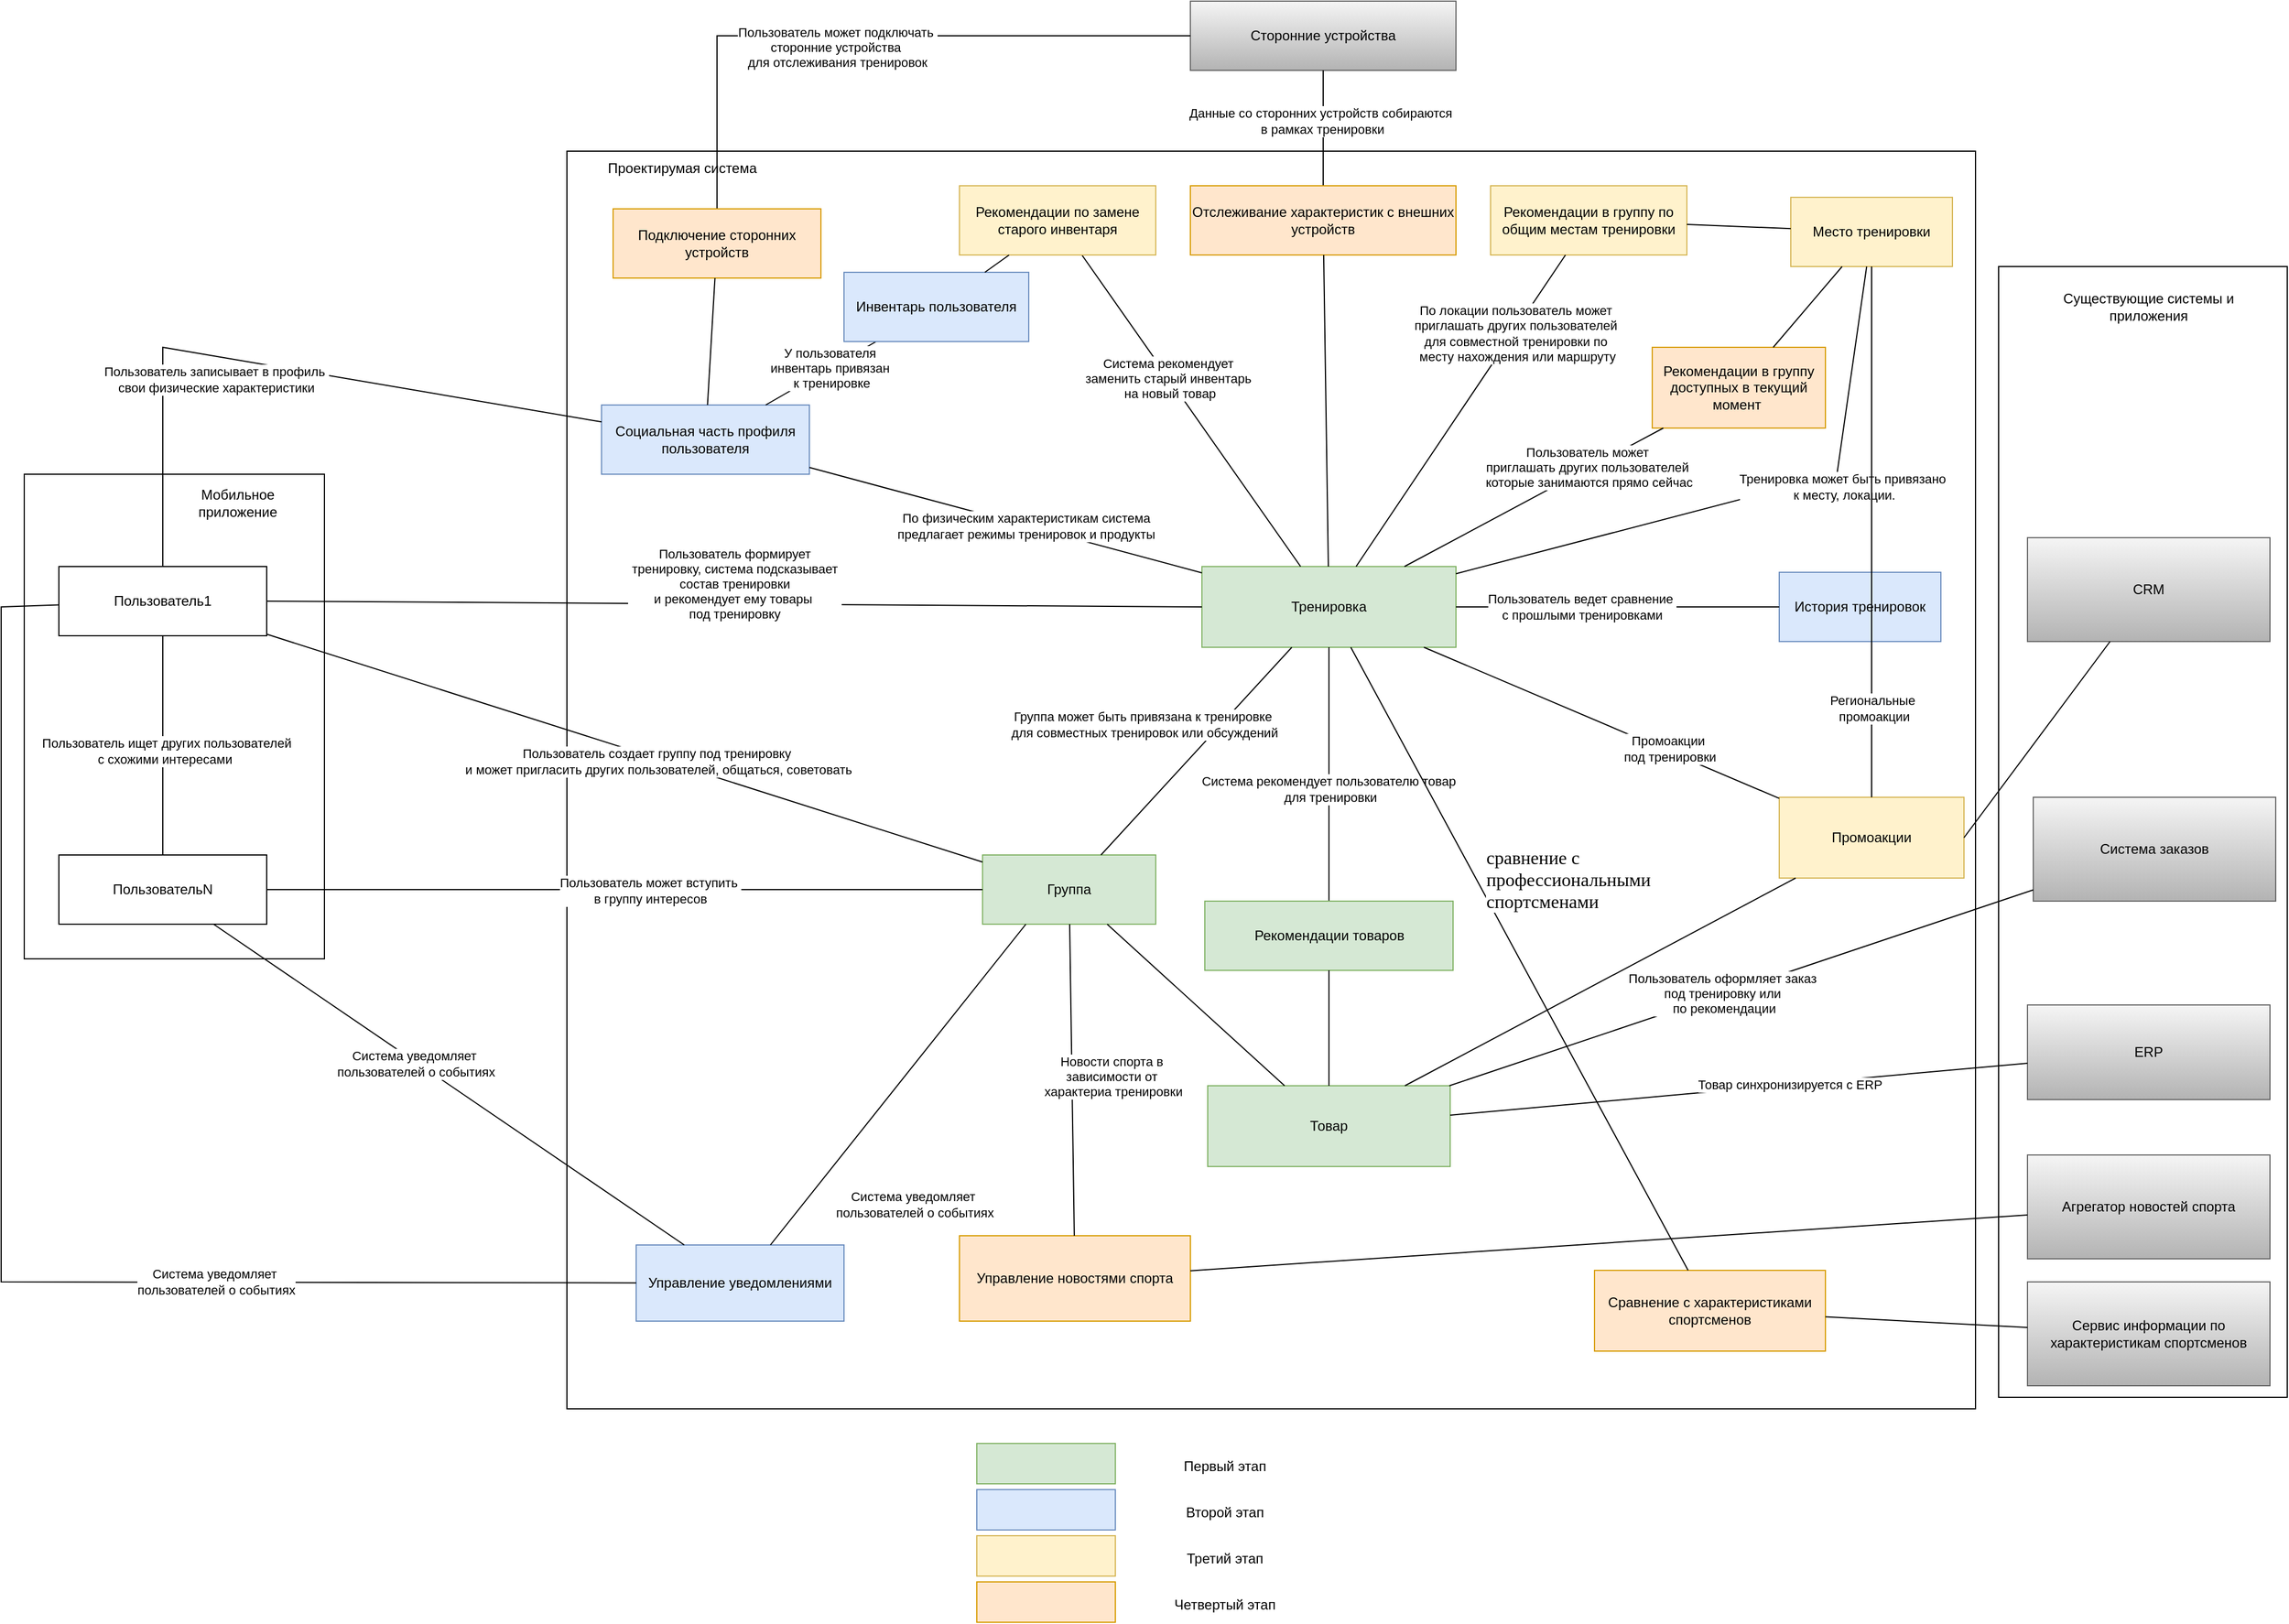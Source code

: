 <mxfile version="28.0.6">
  <diagram id="knsnF6ObBRKme7ACtTA0" name="Страница 1">
    <mxGraphModel dx="2479" dy="1792" grid="1" gridSize="10" guides="1" tooltips="1" connect="1" arrows="1" fold="1" page="1" pageScale="1" pageWidth="1169" pageHeight="827" math="0" shadow="0">
      <root>
        <mxCell id="0" />
        <mxCell id="1" parent="0" />
        <mxCell id="5rGbsbJMOas40W4paa9o-69" value="" style="rounded=0;whiteSpace=wrap;html=1;" vertex="1" parent="1">
          <mxGeometry x="1190" y="-500" width="250" height="980" as="geometry" />
        </mxCell>
        <mxCell id="5rGbsbJMOas40W4paa9o-66" value="" style="rounded=0;whiteSpace=wrap;html=1;" vertex="1" parent="1">
          <mxGeometry x="-520" y="-320" width="260" height="420" as="geometry" />
        </mxCell>
        <mxCell id="5rGbsbJMOas40W4paa9o-63" value="" style="rounded=0;whiteSpace=wrap;html=1;" vertex="1" parent="1">
          <mxGeometry x="-50" y="-600" width="1220" height="1090" as="geometry" />
        </mxCell>
        <mxCell id="uNtTc-Wmph4pzVrM2ROG-3" value="Тренировка" style="rounded=0;whiteSpace=wrap;html=1;fillColor=#d5e8d4;strokeColor=#82b366;" parent="1" vertex="1">
          <mxGeometry x="500" y="-240" width="220" height="70" as="geometry" />
        </mxCell>
        <mxCell id="uNtTc-Wmph4pzVrM2ROG-4" value="Группа" style="rounded=0;whiteSpace=wrap;html=1;fillColor=#d5e8d4;strokeColor=#82b366;" parent="1" vertex="1">
          <mxGeometry x="310" y="10" width="150" height="60" as="geometry" />
        </mxCell>
        <mxCell id="Q4NwFkbrb7sqt-uBTXur-2" value="Товар" style="rounded=0;whiteSpace=wrap;html=1;fillColor=#d5e8d4;strokeColor=#82b366;" parent="1" vertex="1">
          <mxGeometry x="505" y="210" width="210" height="70" as="geometry" />
        </mxCell>
        <mxCell id="Q4NwFkbrb7sqt-uBTXur-11" value="ERP" style="rounded=0;whiteSpace=wrap;html=1;fillColor=#f5f5f5;strokeColor=#666666;gradientColor=#b3b3b3;" parent="1" vertex="1">
          <mxGeometry x="1215" y="140" width="210" height="82" as="geometry" />
        </mxCell>
        <mxCell id="Q4NwFkbrb7sqt-uBTXur-12" value="" style="endArrow=none;html=1;rounded=0;" parent="1" source="Q4NwFkbrb7sqt-uBTXur-2" target="Q4NwFkbrb7sqt-uBTXur-11" edge="1">
          <mxGeometry width="50" height="50" relative="1" as="geometry">
            <mxPoint x="450" y="290" as="sourcePoint" />
            <mxPoint x="500" y="240" as="targetPoint" />
          </mxGeometry>
        </mxCell>
        <mxCell id="DbaH6nA7okpj-h0mhGXv-4" value="Товар синхронизируется с ERP" style="edgeLabel;html=1;align=center;verticalAlign=middle;resizable=0;points=[];" parent="Q4NwFkbrb7sqt-uBTXur-12" vertex="1" connectable="0">
          <mxGeometry x="0.178" y="1" relative="1" as="geometry">
            <mxPoint y="1" as="offset" />
          </mxGeometry>
        </mxCell>
        <mxCell id="Q4NwFkbrb7sqt-uBTXur-13" value="" style="endArrow=none;html=1;rounded=0;entryX=0;entryY=0.5;entryDx=0;entryDy=0;exitX=1;exitY=0.5;exitDx=0;exitDy=0;" parent="1" source="a4ZsJ5WFxNML0yxiNX1Z-1" target="uNtTc-Wmph4pzVrM2ROG-3" edge="1">
          <mxGeometry width="50" height="50" relative="1" as="geometry">
            <mxPoint x="180" y="120" as="sourcePoint" />
            <mxPoint x="500" y="180" as="targetPoint" />
          </mxGeometry>
        </mxCell>
        <mxCell id="DbaH6nA7okpj-h0mhGXv-1" value="Пользователь формирует&lt;div&gt;&amp;nbsp;тренировку, система подсказывает&amp;nbsp;&lt;/div&gt;&lt;div&gt;состав тренировки&lt;/div&gt;&lt;div&gt;и рекомендует ему товары&amp;nbsp;&lt;/div&gt;&lt;div&gt;п&lt;span style=&quot;background-color: light-dark(#ffffff, var(--ge-dark-color, #121212)); color: light-dark(rgb(0, 0, 0), rgb(255, 255, 255));&quot;&gt;од тренировку&lt;/span&gt;&lt;/div&gt;" style="edgeLabel;html=1;align=center;verticalAlign=middle;resizable=0;points=[];" parent="Q4NwFkbrb7sqt-uBTXur-13" vertex="1" connectable="0">
          <mxGeometry x="0.117" y="-2" relative="1" as="geometry">
            <mxPoint x="-48" y="-20" as="offset" />
          </mxGeometry>
        </mxCell>
        <mxCell id="Q4NwFkbrb7sqt-uBTXur-14" value="" style="endArrow=none;html=1;rounded=0;entryX=0.5;entryY=1;entryDx=0;entryDy=0;" parent="1" source="5rGbsbJMOas40W4paa9o-77" target="uNtTc-Wmph4pzVrM2ROG-3" edge="1">
          <mxGeometry width="50" height="50" relative="1" as="geometry">
            <mxPoint x="410" y="290" as="sourcePoint" />
            <mxPoint x="460" y="240" as="targetPoint" />
          </mxGeometry>
        </mxCell>
        <mxCell id="DbaH6nA7okpj-h0mhGXv-3" value="Система рекомендует пользователю товар&amp;nbsp;&lt;div&gt;для тренировки&lt;/div&gt;" style="edgeLabel;html=1;align=center;verticalAlign=middle;resizable=0;points=[];" parent="Q4NwFkbrb7sqt-uBTXur-14" vertex="1" connectable="0">
          <mxGeometry x="-0.108" y="-1" relative="1" as="geometry">
            <mxPoint y="1" as="offset" />
          </mxGeometry>
        </mxCell>
        <mxCell id="Q4NwFkbrb7sqt-uBTXur-15" value="" style="endArrow=none;html=1;rounded=0;" parent="1" source="uNtTc-Wmph4pzVrM2ROG-4" target="uNtTc-Wmph4pzVrM2ROG-3" edge="1">
          <mxGeometry width="50" height="50" relative="1" as="geometry">
            <mxPoint x="450" y="230" as="sourcePoint" />
            <mxPoint x="470" y="120" as="targetPoint" />
          </mxGeometry>
        </mxCell>
        <mxCell id="DbaH6nA7okpj-h0mhGXv-2" value="Группа может быть привязана к тренировке&amp;nbsp;&lt;div&gt;для совместных тренировок или обсуждений&lt;/div&gt;" style="edgeLabel;html=1;align=center;verticalAlign=middle;resizable=0;points=[];" parent="Q4NwFkbrb7sqt-uBTXur-15" vertex="1" connectable="0">
          <mxGeometry x="0.533" y="-1" relative="1" as="geometry">
            <mxPoint x="-90" y="24" as="offset" />
          </mxGeometry>
        </mxCell>
        <mxCell id="a4ZsJ5WFxNML0yxiNX1Z-1" value="Пользователь1" style="rounded=0;whiteSpace=wrap;html=1;fillColor=#FFFFFF;" parent="1" vertex="1">
          <mxGeometry x="-490" y="-240" width="180" height="60" as="geometry" />
        </mxCell>
        <mxCell id="5rGbsbJMOas40W4paa9o-1" value="ПользовательN" style="rounded=0;whiteSpace=wrap;html=1;" vertex="1" parent="1">
          <mxGeometry x="-490" y="10" width="180" height="60" as="geometry" />
        </mxCell>
        <mxCell id="5rGbsbJMOas40W4paa9o-2" value="" style="endArrow=none;html=1;rounded=0;" edge="1" parent="1" source="uNtTc-Wmph4pzVrM2ROG-4" target="5rGbsbJMOas40W4paa9o-1">
          <mxGeometry width="50" height="50" relative="1" as="geometry">
            <mxPoint x="800" y="230" as="sourcePoint" />
            <mxPoint x="850" y="180" as="targetPoint" />
          </mxGeometry>
        </mxCell>
        <mxCell id="5rGbsbJMOas40W4paa9o-8" value="Пользователь может вступить&amp;nbsp;&lt;div&gt;в группу интересов&lt;/div&gt;" style="edgeLabel;html=1;align=center;verticalAlign=middle;resizable=0;points=[];" vertex="1" connectable="0" parent="5rGbsbJMOas40W4paa9o-2">
          <mxGeometry x="-0.069" y="1" relative="1" as="geometry">
            <mxPoint as="offset" />
          </mxGeometry>
        </mxCell>
        <mxCell id="5rGbsbJMOas40W4paa9o-3" value="Место тренировки" style="rounded=0;whiteSpace=wrap;html=1;fillColor=#fff2cc;strokeColor=#d6b656;" vertex="1" parent="1">
          <mxGeometry x="1010" y="-560" width="140" height="60" as="geometry" />
        </mxCell>
        <mxCell id="5rGbsbJMOas40W4paa9o-4" value="" style="endArrow=none;html=1;rounded=0;" edge="1" parent="1" source="uNtTc-Wmph4pzVrM2ROG-3" target="5rGbsbJMOas40W4paa9o-3">
          <mxGeometry width="50" height="50" relative="1" as="geometry">
            <mxPoint x="510" y="240" as="sourcePoint" />
            <mxPoint x="560" y="190" as="targetPoint" />
            <Array as="points">
              <mxPoint x="1050" y="-320" />
            </Array>
          </mxGeometry>
        </mxCell>
        <mxCell id="5rGbsbJMOas40W4paa9o-5" value="Тренировка может быть привязано&amp;nbsp;&lt;div&gt;к месту, локации.&lt;/div&gt;" style="edgeLabel;html=1;align=center;verticalAlign=middle;resizable=0;points=[];" vertex="1" connectable="0" parent="5rGbsbJMOas40W4paa9o-4">
          <mxGeometry x="0.213" y="-1" relative="1" as="geometry">
            <mxPoint x="29" y="4" as="offset" />
          </mxGeometry>
        </mxCell>
        <mxCell id="5rGbsbJMOas40W4paa9o-6" value="" style="endArrow=none;html=1;rounded=0;" edge="1" parent="1" source="uNtTc-Wmph4pzVrM2ROG-4" target="a4ZsJ5WFxNML0yxiNX1Z-1">
          <mxGeometry width="50" height="50" relative="1" as="geometry">
            <mxPoint x="330" y="240" as="sourcePoint" />
            <mxPoint x="380" y="190" as="targetPoint" />
          </mxGeometry>
        </mxCell>
        <mxCell id="5rGbsbJMOas40W4paa9o-7" value="Пользователь создает группу под тренировку&amp;nbsp;&lt;div&gt;и может пригласить других пользователей, общаться, советовать&lt;/div&gt;" style="edgeLabel;html=1;align=center;verticalAlign=middle;resizable=0;points=[];" vertex="1" connectable="0" parent="5rGbsbJMOas40W4paa9o-6">
          <mxGeometry x="-0.094" y="2" relative="1" as="geometry">
            <mxPoint as="offset" />
          </mxGeometry>
        </mxCell>
        <mxCell id="5rGbsbJMOas40W4paa9o-9" value="История тренировок" style="rounded=0;whiteSpace=wrap;html=1;fillColor=#dae8fc;strokeColor=#6c8ebf;" vertex="1" parent="1">
          <mxGeometry x="1000" y="-235" width="140" height="60" as="geometry" />
        </mxCell>
        <mxCell id="5rGbsbJMOas40W4paa9o-10" value="" style="endArrow=none;html=1;rounded=0;" edge="1" parent="1" source="uNtTc-Wmph4pzVrM2ROG-3" target="5rGbsbJMOas40W4paa9o-9">
          <mxGeometry width="50" height="50" relative="1" as="geometry">
            <mxPoint x="720" y="200" as="sourcePoint" />
            <mxPoint x="770" y="150" as="targetPoint" />
          </mxGeometry>
        </mxCell>
        <mxCell id="5rGbsbJMOas40W4paa9o-11" value="Пользователь ведет сравнение&amp;nbsp;&lt;div&gt;с прошлыми тренировками&lt;/div&gt;" style="edgeLabel;html=1;align=center;verticalAlign=middle;resizable=0;points=[];" vertex="1" connectable="0" parent="5rGbsbJMOas40W4paa9o-10">
          <mxGeometry x="-0.224" relative="1" as="geometry">
            <mxPoint as="offset" />
          </mxGeometry>
        </mxCell>
        <mxCell id="5rGbsbJMOas40W4paa9o-12" value="" style="endArrow=none;html=1;rounded=0;" edge="1" parent="1" source="uNtTc-Wmph4pzVrM2ROG-4" target="Q4NwFkbrb7sqt-uBTXur-2">
          <mxGeometry width="50" height="50" relative="1" as="geometry">
            <mxPoint x="250" y="200" as="sourcePoint" />
            <mxPoint x="300" y="150" as="targetPoint" />
          </mxGeometry>
        </mxCell>
        <mxCell id="5rGbsbJMOas40W4paa9o-13" value="" style="endArrow=none;html=1;rounded=0;" edge="1" parent="1" source="5rGbsbJMOas40W4paa9o-1" target="a4ZsJ5WFxNML0yxiNX1Z-1">
          <mxGeometry width="50" height="50" relative="1" as="geometry">
            <mxPoint x="260" y="200" as="sourcePoint" />
            <mxPoint x="310" y="150" as="targetPoint" />
          </mxGeometry>
        </mxCell>
        <mxCell id="5rGbsbJMOas40W4paa9o-14" value="Пользователь ищет других пользователей&lt;div&gt;с схожими интересами&amp;nbsp;&lt;/div&gt;" style="edgeLabel;html=1;align=center;verticalAlign=middle;resizable=0;points=[];" vertex="1" connectable="0" parent="5rGbsbJMOas40W4paa9o-13">
          <mxGeometry x="-0.046" y="-3" relative="1" as="geometry">
            <mxPoint as="offset" />
          </mxGeometry>
        </mxCell>
        <mxCell id="5rGbsbJMOas40W4paa9o-15" value="Социальная часть профиля пользователя" style="rounded=0;whiteSpace=wrap;html=1;fillColor=#dae8fc;strokeColor=#6c8ebf;" vertex="1" parent="1">
          <mxGeometry x="-20" y="-380" width="180" height="60" as="geometry" />
        </mxCell>
        <mxCell id="5rGbsbJMOas40W4paa9o-16" value="" style="endArrow=none;html=1;rounded=0;" edge="1" parent="1" source="5rGbsbJMOas40W4paa9o-15" target="a4ZsJ5WFxNML0yxiNX1Z-1">
          <mxGeometry width="50" height="50" relative="1" as="geometry">
            <mxPoint x="-50" y="50" as="sourcePoint" />
            <mxPoint as="targetPoint" />
            <Array as="points">
              <mxPoint x="-400" y="-430" />
            </Array>
          </mxGeometry>
        </mxCell>
        <mxCell id="5rGbsbJMOas40W4paa9o-17" value="Пользователь записывает в профиль&amp;nbsp;&lt;div&gt;с&lt;span style=&quot;background-color: light-dark(#ffffff, var(--ge-dark-color, #121212)); color: light-dark(rgb(0, 0, 0), rgb(255, 255, 255));&quot;&gt;вои физические характеристики&lt;/span&gt;&lt;/div&gt;" style="edgeLabel;html=1;align=center;verticalAlign=middle;resizable=0;points=[];" vertex="1" connectable="0" parent="5rGbsbJMOas40W4paa9o-16">
          <mxGeometry x="0.081" y="-1" relative="1" as="geometry">
            <mxPoint x="-28" y="16" as="offset" />
          </mxGeometry>
        </mxCell>
        <mxCell id="5rGbsbJMOas40W4paa9o-19" value="" style="endArrow=none;html=1;rounded=0;" edge="1" parent="1" source="uNtTc-Wmph4pzVrM2ROG-3" target="5rGbsbJMOas40W4paa9o-15">
          <mxGeometry width="50" height="50" relative="1" as="geometry">
            <mxPoint x="310" y="-290" as="sourcePoint" />
            <mxPoint x="10" y="-130" as="targetPoint" />
          </mxGeometry>
        </mxCell>
        <mxCell id="5rGbsbJMOas40W4paa9o-20" value="По физическим характеристикам система&amp;nbsp;&lt;div&gt;предлагает режимы тренировок и продукты&amp;nbsp;&lt;/div&gt;" style="edgeLabel;html=1;align=center;verticalAlign=middle;resizable=0;points=[];" vertex="1" connectable="0" parent="5rGbsbJMOas40W4paa9o-19">
          <mxGeometry x="-0.11" relative="1" as="geometry">
            <mxPoint as="offset" />
          </mxGeometry>
        </mxCell>
        <mxCell id="5rGbsbJMOas40W4paa9o-22" value="" style="endArrow=none;html=1;rounded=0;" edge="1" parent="1" source="5rGbsbJMOas40W4paa9o-21" target="5rGbsbJMOas40W4paa9o-15">
          <mxGeometry width="50" height="50" relative="1" as="geometry">
            <mxPoint x="320" y="-150" as="sourcePoint" />
            <mxPoint x="370" y="-200" as="targetPoint" />
          </mxGeometry>
        </mxCell>
        <mxCell id="5rGbsbJMOas40W4paa9o-23" value="У пользователя&amp;nbsp;&lt;div&gt;инвентарь&amp;nbsp;&lt;span style=&quot;background-color: light-dark(#ffffff, var(--ge-dark-color, #121212)); color: light-dark(rgb(0, 0, 0), rgb(255, 255, 255));&quot;&gt;привязан&amp;nbsp;&lt;/span&gt;&lt;/div&gt;&lt;div&gt;&lt;span style=&quot;background-color: light-dark(#ffffff, var(--ge-dark-color, #121212)); color: light-dark(rgb(0, 0, 0), rgb(255, 255, 255));&quot;&gt;к тренировке&lt;/span&gt;&lt;/div&gt;" style="edgeLabel;html=1;align=center;verticalAlign=middle;resizable=0;points=[];" vertex="1" connectable="0" parent="5rGbsbJMOas40W4paa9o-22">
          <mxGeometry x="-0.188" relative="1" as="geometry">
            <mxPoint as="offset" />
          </mxGeometry>
        </mxCell>
        <mxCell id="5rGbsbJMOas40W4paa9o-25" value="" style="endArrow=none;html=1;rounded=0;" edge="1" parent="1" source="uNtTc-Wmph4pzVrM2ROG-3" target="5rGbsbJMOas40W4paa9o-99">
          <mxGeometry width="50" height="50" relative="1" as="geometry">
            <mxPoint x="320" y="-150" as="sourcePoint" />
            <mxPoint x="370" y="-200" as="targetPoint" />
          </mxGeometry>
        </mxCell>
        <mxCell id="5rGbsbJMOas40W4paa9o-27" value="Система рекомендует&amp;nbsp;&lt;div&gt;заменить старый инвентарь&amp;nbsp;&lt;/div&gt;&lt;div&gt;на новый товар&lt;/div&gt;" style="edgeLabel;html=1;align=center;verticalAlign=middle;resizable=0;points=[];" vertex="1" connectable="0" parent="5rGbsbJMOas40W4paa9o-25">
          <mxGeometry x="0.212" relative="1" as="geometry">
            <mxPoint x="1" as="offset" />
          </mxGeometry>
        </mxCell>
        <mxCell id="5rGbsbJMOas40W4paa9o-28" value="Система заказов" style="rounded=0;whiteSpace=wrap;html=1;fillColor=#f5f5f5;strokeColor=#666666;gradientColor=#b3b3b3;" vertex="1" parent="1">
          <mxGeometry x="1220" y="-40" width="210" height="90" as="geometry" />
        </mxCell>
        <mxCell id="5rGbsbJMOas40W4paa9o-29" value="" style="endArrow=none;html=1;rounded=0;" edge="1" parent="1" source="5rGbsbJMOas40W4paa9o-28" target="Q4NwFkbrb7sqt-uBTXur-2">
          <mxGeometry width="50" height="50" relative="1" as="geometry">
            <mxPoint x="680" y="80" as="sourcePoint" />
            <mxPoint x="730" y="30" as="targetPoint" />
            <Array as="points" />
          </mxGeometry>
        </mxCell>
        <mxCell id="5rGbsbJMOas40W4paa9o-30" value="Пользователь оформляет заказ&amp;nbsp;&lt;div&gt;под тренировку или&amp;nbsp;&lt;/div&gt;&lt;div&gt;по рекомендации&lt;/div&gt;" style="edgeLabel;html=1;align=center;verticalAlign=middle;resizable=0;points=[];" vertex="1" connectable="0" parent="5rGbsbJMOas40W4paa9o-29">
          <mxGeometry x="0.061" relative="1" as="geometry">
            <mxPoint y="-1" as="offset" />
          </mxGeometry>
        </mxCell>
        <mxCell id="5rGbsbJMOas40W4paa9o-33" value="Управление уведомлениями" style="rounded=0;whiteSpace=wrap;html=1;fillColor=#dae8fc;strokeColor=#6c8ebf;" vertex="1" parent="1">
          <mxGeometry x="10" y="348" width="180" height="66" as="geometry" />
        </mxCell>
        <mxCell id="5rGbsbJMOas40W4paa9o-34" value="" style="endArrow=none;html=1;rounded=0;" edge="1" parent="1" source="5rGbsbJMOas40W4paa9o-33" target="a4ZsJ5WFxNML0yxiNX1Z-1">
          <mxGeometry width="50" height="50" relative="1" as="geometry">
            <mxPoint x="80" y="80" as="sourcePoint" />
            <mxPoint x="130" y="30" as="targetPoint" />
            <Array as="points">
              <mxPoint x="-540" y="380" />
              <mxPoint x="-540" y="-205" />
            </Array>
          </mxGeometry>
        </mxCell>
        <mxCell id="5rGbsbJMOas40W4paa9o-40" value="Система уведомляет&amp;nbsp;&lt;div&gt;пользователей о событиях&lt;/div&gt;" style="edgeLabel;html=1;align=center;verticalAlign=middle;resizable=0;points=[];" vertex="1" connectable="0" parent="5rGbsbJMOas40W4paa9o-34">
          <mxGeometry x="-0.383" y="-1" relative="1" as="geometry">
            <mxPoint x="1" as="offset" />
          </mxGeometry>
        </mxCell>
        <mxCell id="5rGbsbJMOas40W4paa9o-35" value="" style="endArrow=none;html=1;rounded=0;exitX=0.25;exitY=1;exitDx=0;exitDy=0;" edge="1" parent="1" source="uNtTc-Wmph4pzVrM2ROG-4" target="5rGbsbJMOas40W4paa9o-33">
          <mxGeometry width="50" height="50" relative="1" as="geometry">
            <mxPoint x="80" y="80" as="sourcePoint" />
            <mxPoint x="130" y="30" as="targetPoint" />
            <Array as="points" />
          </mxGeometry>
        </mxCell>
        <mxCell id="5rGbsbJMOas40W4paa9o-38" value="Система уведомляет&amp;nbsp;&lt;div&gt;пользователей о событиях&lt;/div&gt;" style="edgeLabel;html=1;align=center;verticalAlign=middle;resizable=0;points=[];" vertex="1" connectable="0" parent="5rGbsbJMOas40W4paa9o-35">
          <mxGeometry x="0.72" y="3" relative="1" as="geometry">
            <mxPoint x="91" y="2" as="offset" />
          </mxGeometry>
        </mxCell>
        <mxCell id="5rGbsbJMOas40W4paa9o-37" value="" style="endArrow=none;html=1;rounded=0;" edge="1" parent="1" source="5rGbsbJMOas40W4paa9o-1" target="5rGbsbJMOas40W4paa9o-33">
          <mxGeometry width="50" height="50" relative="1" as="geometry">
            <mxPoint x="80" y="80" as="sourcePoint" />
            <mxPoint x="130" y="30" as="targetPoint" />
          </mxGeometry>
        </mxCell>
        <mxCell id="5rGbsbJMOas40W4paa9o-39" value="Система уведомляет&amp;nbsp;&lt;div&gt;пользователей о событиях&lt;/div&gt;" style="edgeLabel;html=1;align=center;verticalAlign=middle;resizable=0;points=[];" vertex="1" connectable="0" parent="5rGbsbJMOas40W4paa9o-37">
          <mxGeometry x="-0.141" y="-1" relative="1" as="geometry">
            <mxPoint as="offset" />
          </mxGeometry>
        </mxCell>
        <mxCell id="5rGbsbJMOas40W4paa9o-41" value="Сторонние устройства" style="rounded=0;whiteSpace=wrap;html=1;fillColor=#f5f5f5;strokeColor=#666666;gradientColor=#b3b3b3;" vertex="1" parent="1">
          <mxGeometry x="490" y="-730" width="230" height="60" as="geometry" />
        </mxCell>
        <mxCell id="5rGbsbJMOas40W4paa9o-42" value="" style="endArrow=none;html=1;rounded=0;" edge="1" parent="1" source="5rGbsbJMOas40W4paa9o-94" target="5rGbsbJMOas40W4paa9o-41">
          <mxGeometry width="50" height="50" relative="1" as="geometry">
            <mxPoint x="950" y="-10" as="sourcePoint" />
            <mxPoint x="1000" y="-60" as="targetPoint" />
          </mxGeometry>
        </mxCell>
        <mxCell id="5rGbsbJMOas40W4paa9o-64" value="Данные со сторонних устройств собираются&amp;nbsp;&lt;div&gt;в рамках тренировки&lt;/div&gt;" style="edgeLabel;html=1;align=center;verticalAlign=middle;resizable=0;points=[];" vertex="1" connectable="0" parent="5rGbsbJMOas40W4paa9o-42">
          <mxGeometry x="0.2" y="-7" relative="1" as="geometry">
            <mxPoint x="-8" y="4" as="offset" />
          </mxGeometry>
        </mxCell>
        <mxCell id="5rGbsbJMOas40W4paa9o-21" value="Инвентарь пользователя" style="rounded=0;whiteSpace=wrap;html=1;fillColor=#dae8fc;strokeColor=#6c8ebf;" vertex="1" parent="1">
          <mxGeometry x="190" y="-495" width="160" height="60" as="geometry" />
        </mxCell>
        <mxCell id="5rGbsbJMOas40W4paa9o-44" value="" style="endArrow=none;html=1;rounded=0;exitX=0.5;exitY=0;exitDx=0;exitDy=0;" edge="1" parent="1" source="5rGbsbJMOas40W4paa9o-97" target="5rGbsbJMOas40W4paa9o-41">
          <mxGeometry width="50" height="50" relative="1" as="geometry">
            <mxPoint x="400" y="-380" as="sourcePoint" />
            <mxPoint x="450" y="-430" as="targetPoint" />
            <Array as="points">
              <mxPoint x="80" y="-700" />
            </Array>
          </mxGeometry>
        </mxCell>
        <mxCell id="5rGbsbJMOas40W4paa9o-45" value="Пользователь может подключать&amp;nbsp;&lt;div&gt;сторонние устройства&amp;nbsp;&lt;/div&gt;&lt;div&gt;для отслеживания тренировок&lt;/div&gt;" style="edgeLabel;html=1;align=center;verticalAlign=middle;resizable=0;points=[];" vertex="1" connectable="0" parent="5rGbsbJMOas40W4paa9o-44">
          <mxGeometry x="0.691" relative="1" as="geometry">
            <mxPoint x="-220" y="10" as="offset" />
          </mxGeometry>
        </mxCell>
        <mxCell id="5rGbsbJMOas40W4paa9o-46" value="Промоакции" style="rounded=0;whiteSpace=wrap;html=1;fillColor=#fff2cc;strokeColor=#d6b656;" vertex="1" parent="1">
          <mxGeometry x="1000" y="-40" width="160" height="70" as="geometry" />
        </mxCell>
        <mxCell id="5rGbsbJMOas40W4paa9o-47" value="Управление новостями спорта" style="rounded=0;whiteSpace=wrap;html=1;fillColor=#ffe6cc;strokeColor=#d79b00;" vertex="1" parent="1">
          <mxGeometry x="290" y="340" width="200" height="74" as="geometry" />
        </mxCell>
        <mxCell id="5rGbsbJMOas40W4paa9o-48" value="" style="endArrow=none;html=1;rounded=0;" edge="1" parent="1" source="uNtTc-Wmph4pzVrM2ROG-3" target="5rGbsbJMOas40W4paa9o-46">
          <mxGeometry width="50" height="50" relative="1" as="geometry">
            <mxPoint x="350" y="150" as="sourcePoint" />
            <mxPoint x="170" y="180" as="targetPoint" />
          </mxGeometry>
        </mxCell>
        <mxCell id="5rGbsbJMOas40W4paa9o-49" value="Промоакции&amp;nbsp;&lt;div&gt;под тренировки&lt;/div&gt;" style="edgeLabel;html=1;align=center;verticalAlign=middle;resizable=0;points=[];" vertex="1" connectable="0" parent="5rGbsbJMOas40W4paa9o-48">
          <mxGeometry x="0.374" y="2" relative="1" as="geometry">
            <mxPoint as="offset" />
          </mxGeometry>
        </mxCell>
        <mxCell id="5rGbsbJMOas40W4paa9o-50" value="" style="endArrow=none;html=1;rounded=0;" edge="1" parent="1" source="5rGbsbJMOas40W4paa9o-46" target="Q4NwFkbrb7sqt-uBTXur-2">
          <mxGeometry width="50" height="50" relative="1" as="geometry">
            <mxPoint x="420" y="110" as="sourcePoint" />
            <mxPoint x="470" y="60" as="targetPoint" />
          </mxGeometry>
        </mxCell>
        <mxCell id="5rGbsbJMOas40W4paa9o-52" value="" style="endArrow=none;html=1;rounded=0;" edge="1" parent="1" source="5rGbsbJMOas40W4paa9o-46" target="5rGbsbJMOas40W4paa9o-3">
          <mxGeometry width="50" height="50" relative="1" as="geometry">
            <mxPoint x="780" y="50" as="sourcePoint" />
            <mxPoint x="830" as="targetPoint" />
          </mxGeometry>
        </mxCell>
        <mxCell id="5rGbsbJMOas40W4paa9o-53" value="Региональные&amp;nbsp;&lt;div&gt;промоакции&lt;/div&gt;" style="edgeLabel;html=1;align=center;verticalAlign=middle;resizable=0;points=[];" vertex="1" connectable="0" parent="5rGbsbJMOas40W4paa9o-52">
          <mxGeometry x="-0.663" y="-2" relative="1" as="geometry">
            <mxPoint as="offset" />
          </mxGeometry>
        </mxCell>
        <mxCell id="5rGbsbJMOas40W4paa9o-54" value="" style="endArrow=none;html=1;rounded=0;" edge="1" parent="1" source="5rGbsbJMOas40W4paa9o-47" target="uNtTc-Wmph4pzVrM2ROG-4">
          <mxGeometry width="50" height="50" relative="1" as="geometry">
            <mxPoint x="280" y="210" as="sourcePoint" />
            <mxPoint x="330" y="160" as="targetPoint" />
          </mxGeometry>
        </mxCell>
        <mxCell id="5rGbsbJMOas40W4paa9o-55" value="Новости спорта в&amp;nbsp;&lt;div&gt;зависимости от&amp;nbsp;&lt;/div&gt;&lt;div&gt;характериа тренировки&lt;/div&gt;" style="edgeLabel;html=1;align=center;verticalAlign=middle;resizable=0;points=[];" vertex="1" connectable="0" parent="5rGbsbJMOas40W4paa9o-54">
          <mxGeometry x="-0.21" y="-2" relative="1" as="geometry">
            <mxPoint x="33" y="-32" as="offset" />
          </mxGeometry>
        </mxCell>
        <mxCell id="5rGbsbJMOas40W4paa9o-56" value="Агрегатор новостей спорта" style="rounded=0;whiteSpace=wrap;html=1;fillColor=#f5f5f5;strokeColor=#666666;gradientColor=#b3b3b3;" vertex="1" parent="1">
          <mxGeometry x="1215" y="270" width="210" height="90" as="geometry" />
        </mxCell>
        <mxCell id="5rGbsbJMOas40W4paa9o-57" value="" style="endArrow=none;html=1;rounded=0;" edge="1" parent="1" source="5rGbsbJMOas40W4paa9o-56" target="5rGbsbJMOas40W4paa9o-47">
          <mxGeometry width="50" height="50" relative="1" as="geometry">
            <mxPoint x="630" y="30" as="sourcePoint" />
            <mxPoint x="680" y="-20" as="targetPoint" />
          </mxGeometry>
        </mxCell>
        <mxCell id="5rGbsbJMOas40W4paa9o-58" value="CRM" style="rounded=0;whiteSpace=wrap;html=1;fillColor=#f5f5f5;strokeColor=#666666;gradientColor=#b3b3b3;" vertex="1" parent="1">
          <mxGeometry x="1215" y="-265" width="210" height="90" as="geometry" />
        </mxCell>
        <mxCell id="5rGbsbJMOas40W4paa9o-59" value="" style="endArrow=none;html=1;rounded=0;exitX=1;exitY=0.5;exitDx=0;exitDy=0;" edge="1" parent="1" source="5rGbsbJMOas40W4paa9o-46" target="5rGbsbJMOas40W4paa9o-58">
          <mxGeometry width="50" height="50" relative="1" as="geometry">
            <mxPoint x="690" y="30" as="sourcePoint" />
            <mxPoint x="740" y="-20" as="targetPoint" />
          </mxGeometry>
        </mxCell>
        <mxCell id="5rGbsbJMOas40W4paa9o-67" value="Проектирумая система" style="text;html=1;align=center;verticalAlign=middle;whiteSpace=wrap;rounded=0;" vertex="1" parent="1">
          <mxGeometry x="-40" y="-600" width="180" height="30" as="geometry" />
        </mxCell>
        <mxCell id="5rGbsbJMOas40W4paa9o-68" value="Мобильное приложение" style="text;html=1;align=center;verticalAlign=middle;whiteSpace=wrap;rounded=0;" vertex="1" parent="1">
          <mxGeometry x="-380" y="-310" width="90" height="30" as="geometry" />
        </mxCell>
        <mxCell id="5rGbsbJMOas40W4paa9o-70" value="Существующие системы и приложения" style="text;html=1;align=center;verticalAlign=middle;whiteSpace=wrap;rounded=0;" vertex="1" parent="1">
          <mxGeometry x="1240" y="-480" width="160" height="30" as="geometry" />
        </mxCell>
        <mxCell id="5rGbsbJMOas40W4paa9o-71" value="" style="rounded=0;whiteSpace=wrap;html=1;fillColor=#d5e8d4;strokeColor=#82b366;" vertex="1" parent="1">
          <mxGeometry x="305" y="520" width="120" height="35" as="geometry" />
        </mxCell>
        <mxCell id="5rGbsbJMOas40W4paa9o-72" value="Первый этап" style="text;html=1;align=center;verticalAlign=middle;whiteSpace=wrap;rounded=0;" vertex="1" parent="1">
          <mxGeometry x="460" y="525" width="120" height="30" as="geometry" />
        </mxCell>
        <mxCell id="5rGbsbJMOas40W4paa9o-73" value="" style="rounded=0;whiteSpace=wrap;html=1;fillColor=#dae8fc;strokeColor=#6c8ebf;" vertex="1" parent="1">
          <mxGeometry x="305" y="560" width="120" height="35" as="geometry" />
        </mxCell>
        <mxCell id="5rGbsbJMOas40W4paa9o-74" value="Второй этап" style="text;html=1;align=center;verticalAlign=middle;whiteSpace=wrap;rounded=0;" vertex="1" parent="1">
          <mxGeometry x="460" y="565" width="120" height="30" as="geometry" />
        </mxCell>
        <mxCell id="5rGbsbJMOas40W4paa9o-75" value="" style="rounded=0;whiteSpace=wrap;html=1;fillColor=#fff2cc;strokeColor=#d6b656;" vertex="1" parent="1">
          <mxGeometry x="305" y="600" width="120" height="35" as="geometry" />
        </mxCell>
        <mxCell id="5rGbsbJMOas40W4paa9o-76" value="Третий этап" style="text;html=1;align=center;verticalAlign=middle;whiteSpace=wrap;rounded=0;" vertex="1" parent="1">
          <mxGeometry x="460" y="605" width="120" height="30" as="geometry" />
        </mxCell>
        <mxCell id="5rGbsbJMOas40W4paa9o-77" value="Рекомендации товаров" style="rounded=0;whiteSpace=wrap;html=1;fillColor=#d5e8d4;strokeColor=#82b366;" vertex="1" parent="1">
          <mxGeometry x="502.5" y="50" width="215" height="60" as="geometry" />
        </mxCell>
        <mxCell id="5rGbsbJMOas40W4paa9o-78" value="" style="endArrow=none;html=1;rounded=0;" edge="1" parent="1" source="Q4NwFkbrb7sqt-uBTXur-2" target="5rGbsbJMOas40W4paa9o-77">
          <mxGeometry width="50" height="50" relative="1" as="geometry">
            <mxPoint x="510" y="-110" as="sourcePoint" />
            <mxPoint x="560" y="-160" as="targetPoint" />
          </mxGeometry>
        </mxCell>
        <mxCell id="5rGbsbJMOas40W4paa9o-79" value="Рекомендации в группу по общим местам тренировки" style="rounded=0;whiteSpace=wrap;html=1;fillColor=#fff2cc;strokeColor=#d6b656;" vertex="1" parent="1">
          <mxGeometry x="750" y="-570" width="170" height="60" as="geometry" />
        </mxCell>
        <mxCell id="5rGbsbJMOas40W4paa9o-80" value="" style="endArrow=none;html=1;rounded=0;" edge="1" parent="1" source="5rGbsbJMOas40W4paa9o-79" target="5rGbsbJMOas40W4paa9o-3">
          <mxGeometry width="50" height="50" relative="1" as="geometry">
            <mxPoint x="510" y="-110" as="sourcePoint" />
            <mxPoint x="560" y="-160" as="targetPoint" />
          </mxGeometry>
        </mxCell>
        <mxCell id="5rGbsbJMOas40W4paa9o-81" value="" style="endArrow=none;html=1;rounded=0;" edge="1" parent="1" source="uNtTc-Wmph4pzVrM2ROG-3" target="5rGbsbJMOas40W4paa9o-79">
          <mxGeometry width="50" height="50" relative="1" as="geometry">
            <mxPoint x="510" y="-110" as="sourcePoint" />
            <mxPoint x="560" y="-160" as="targetPoint" />
          </mxGeometry>
        </mxCell>
        <mxCell id="5rGbsbJMOas40W4paa9o-82" value="&lt;div&gt;По локации пользователь может&amp;nbsp;&lt;/div&gt;&lt;div&gt;приглашать д&lt;span style=&quot;background-color: light-dark(#ffffff, var(--ge-dark-color, #121212)); color: light-dark(rgb(0, 0, 0), rgb(255, 255, 255));&quot;&gt;ругих пользователей&amp;nbsp;&lt;/span&gt;&lt;/div&gt;&lt;div&gt;для совместной тренировки по&amp;nbsp;&lt;/div&gt;&lt;div&gt;месту нахождения или маршруту&lt;/div&gt;" style="edgeLabel;html=1;align=center;verticalAlign=middle;resizable=0;points=[];" vertex="1" connectable="0" parent="5rGbsbJMOas40W4paa9o-81">
          <mxGeometry x="0.51" y="-3" relative="1" as="geometry">
            <mxPoint as="offset" />
          </mxGeometry>
        </mxCell>
        <mxCell id="5rGbsbJMOas40W4paa9o-83" value="Сервис информации по характеристикам спортсменов" style="rounded=0;whiteSpace=wrap;html=1;fillColor=#f5f5f5;strokeColor=#666666;gradientColor=#b3b3b3;" vertex="1" parent="1">
          <mxGeometry x="1215" y="380" width="210" height="90" as="geometry" />
        </mxCell>
        <mxCell id="5rGbsbJMOas40W4paa9o-84" value="Сравнение с характеристиками спортсменов" style="rounded=0;whiteSpace=wrap;html=1;fillColor=#ffe6cc;strokeColor=#d79b00;" vertex="1" parent="1">
          <mxGeometry x="840" y="370" width="200" height="70" as="geometry" />
        </mxCell>
        <mxCell id="5rGbsbJMOas40W4paa9o-85" value="" style="rounded=0;whiteSpace=wrap;html=1;fillColor=#ffe6cc;strokeColor=#d79b00;" vertex="1" parent="1">
          <mxGeometry x="305" y="640" width="120" height="35" as="geometry" />
        </mxCell>
        <mxCell id="5rGbsbJMOas40W4paa9o-86" value="Четвертый этап" style="text;html=1;align=center;verticalAlign=middle;whiteSpace=wrap;rounded=0;" vertex="1" parent="1">
          <mxGeometry x="460" y="645" width="120" height="30" as="geometry" />
        </mxCell>
        <mxCell id="5rGbsbJMOas40W4paa9o-87" value="Рекомендации в группу доступных в текущий момент&amp;nbsp;" style="rounded=0;whiteSpace=wrap;html=1;fillColor=#ffe6cc;strokeColor=#d79b00;" vertex="1" parent="1">
          <mxGeometry x="890" y="-430" width="150" height="70" as="geometry" />
        </mxCell>
        <mxCell id="5rGbsbJMOas40W4paa9o-88" value="" style="endArrow=none;html=1;rounded=0;" edge="1" parent="1" source="uNtTc-Wmph4pzVrM2ROG-3" target="5rGbsbJMOas40W4paa9o-87">
          <mxGeometry width="50" height="50" relative="1" as="geometry">
            <mxPoint x="640" y="-220" as="sourcePoint" />
            <mxPoint x="690" y="-270" as="targetPoint" />
          </mxGeometry>
        </mxCell>
        <mxCell id="5rGbsbJMOas40W4paa9o-90" value="&lt;div&gt;Пользователь может&amp;nbsp;&lt;/div&gt;&lt;div&gt;приглашать д&lt;span style=&quot;color: light-dark(rgb(0, 0, 0), rgb(255, 255, 255));&quot;&gt;ругих пользователей&amp;nbsp;&lt;/span&gt;&lt;/div&gt;&lt;div&gt;которые занимаются прямо сейчас&lt;/div&gt;" style="edgeLabel;html=1;align=center;verticalAlign=middle;resizable=0;points=[];" vertex="1" connectable="0" parent="5rGbsbJMOas40W4paa9o-88">
          <mxGeometry x="0.426" y="1" relative="1" as="geometry">
            <mxPoint as="offset" />
          </mxGeometry>
        </mxCell>
        <mxCell id="5rGbsbJMOas40W4paa9o-89" value="" style="endArrow=none;html=1;rounded=0;" edge="1" parent="1" source="5rGbsbJMOas40W4paa9o-87" target="5rGbsbJMOas40W4paa9o-3">
          <mxGeometry width="50" height="50" relative="1" as="geometry">
            <mxPoint x="640" y="-220" as="sourcePoint" />
            <mxPoint x="690" y="-270" as="targetPoint" />
          </mxGeometry>
        </mxCell>
        <mxCell id="5rGbsbJMOas40W4paa9o-91" value="" style="endArrow=none;html=1;rounded=0;" edge="1" parent="1" source="5rGbsbJMOas40W4paa9o-84" target="uNtTc-Wmph4pzVrM2ROG-3">
          <mxGeometry width="50" height="50" relative="1" as="geometry">
            <mxPoint x="640" y="10" as="sourcePoint" />
            <mxPoint x="690" y="-40" as="targetPoint" />
          </mxGeometry>
        </mxCell>
        <mxCell id="5rGbsbJMOas40W4paa9o-93" value="&lt;p style=&quot;margin: 0cm; font-size: 12pt; font-family: &amp;quot;Times New Roman&amp;quot;, serif; text-align: start; text-wrap-mode: wrap;&quot; class=&quot;MsoNormal&quot;&gt;сравнение&amp;nbsp;&lt;span style=&quot;font-size: 12pt; background-color: light-dark(#ffffff, var(--ge-dark-color, #121212)); color: light-dark(rgb(0, 0, 0), rgb(255, 255, 255));&quot;&gt;с&lt;/span&gt;&lt;/p&gt;&lt;p style=&quot;margin: 0cm; font-size: 12pt; font-family: &amp;quot;Times New Roman&amp;quot;, serif; text-align: start; text-wrap-mode: wrap;&quot; class=&quot;MsoNormal&quot;&gt;&lt;span style=&quot;font-size: 12pt; background-color: light-dark(#ffffff, var(--ge-dark-color, #121212)); color: light-dark(rgb(0, 0, 0), rgb(255, 255, 255));&quot;&gt;профессиональными&amp;nbsp;&lt;/span&gt;&lt;/p&gt;&lt;p style=&quot;margin: 0cm; font-size: 12pt; font-family: &amp;quot;Times New Roman&amp;quot;, serif; text-align: start; text-wrap-mode: wrap;&quot; class=&quot;MsoNormal&quot;&gt;спортсменами&lt;/p&gt;" style="edgeLabel;html=1;align=center;verticalAlign=middle;resizable=0;points=[];" vertex="1" connectable="0" parent="5rGbsbJMOas40W4paa9o-91">
          <mxGeometry x="0.079" y="2" relative="1" as="geometry">
            <mxPoint x="57" y="-49" as="offset" />
          </mxGeometry>
        </mxCell>
        <mxCell id="5rGbsbJMOas40W4paa9o-92" value="" style="endArrow=none;html=1;rounded=0;" edge="1" parent="1" source="5rGbsbJMOas40W4paa9o-83" target="5rGbsbJMOas40W4paa9o-84">
          <mxGeometry width="50" height="50" relative="1" as="geometry">
            <mxPoint x="640" y="70" as="sourcePoint" />
            <mxPoint x="690" y="20" as="targetPoint" />
          </mxGeometry>
        </mxCell>
        <mxCell id="5rGbsbJMOas40W4paa9o-94" value="Отслеживание характеристик с внешних устройств" style="rounded=0;whiteSpace=wrap;html=1;fillColor=#ffe6cc;strokeColor=#d79b00;" vertex="1" parent="1">
          <mxGeometry x="490" y="-570" width="230" height="60" as="geometry" />
        </mxCell>
        <mxCell id="5rGbsbJMOas40W4paa9o-95" value="" style="endArrow=none;html=1;rounded=0;" edge="1" parent="1" source="uNtTc-Wmph4pzVrM2ROG-3" target="5rGbsbJMOas40W4paa9o-94">
          <mxGeometry width="50" height="50" relative="1" as="geometry">
            <mxPoint x="640" y="-410" as="sourcePoint" />
            <mxPoint x="690" y="-460" as="targetPoint" />
          </mxGeometry>
        </mxCell>
        <mxCell id="5rGbsbJMOas40W4paa9o-97" value="Подключение сторонних устройств" style="rounded=0;whiteSpace=wrap;html=1;fillColor=#ffe6cc;strokeColor=#d79b00;" vertex="1" parent="1">
          <mxGeometry x="-10" y="-550" width="180" height="60" as="geometry" />
        </mxCell>
        <mxCell id="5rGbsbJMOas40W4paa9o-98" value="" style="endArrow=none;html=1;rounded=0;" edge="1" parent="1" source="5rGbsbJMOas40W4paa9o-15" target="5rGbsbJMOas40W4paa9o-97">
          <mxGeometry width="50" height="50" relative="1" as="geometry">
            <mxPoint x="640" y="-320" as="sourcePoint" />
            <mxPoint x="690" y="-370" as="targetPoint" />
          </mxGeometry>
        </mxCell>
        <mxCell id="5rGbsbJMOas40W4paa9o-99" value="Рекомендации по замене старого инвентаря" style="rounded=0;whiteSpace=wrap;html=1;fillColor=#fff2cc;strokeColor=#d6b656;" vertex="1" parent="1">
          <mxGeometry x="290" y="-570" width="170" height="60" as="geometry" />
        </mxCell>
        <mxCell id="5rGbsbJMOas40W4paa9o-101" value="" style="endArrow=none;html=1;rounded=0;" edge="1" parent="1" source="5rGbsbJMOas40W4paa9o-99" target="5rGbsbJMOas40W4paa9o-21">
          <mxGeometry width="50" height="50" relative="1" as="geometry">
            <mxPoint x="290" y="-180" as="sourcePoint" />
            <mxPoint x="340" y="-230" as="targetPoint" />
          </mxGeometry>
        </mxCell>
      </root>
    </mxGraphModel>
  </diagram>
</mxfile>

